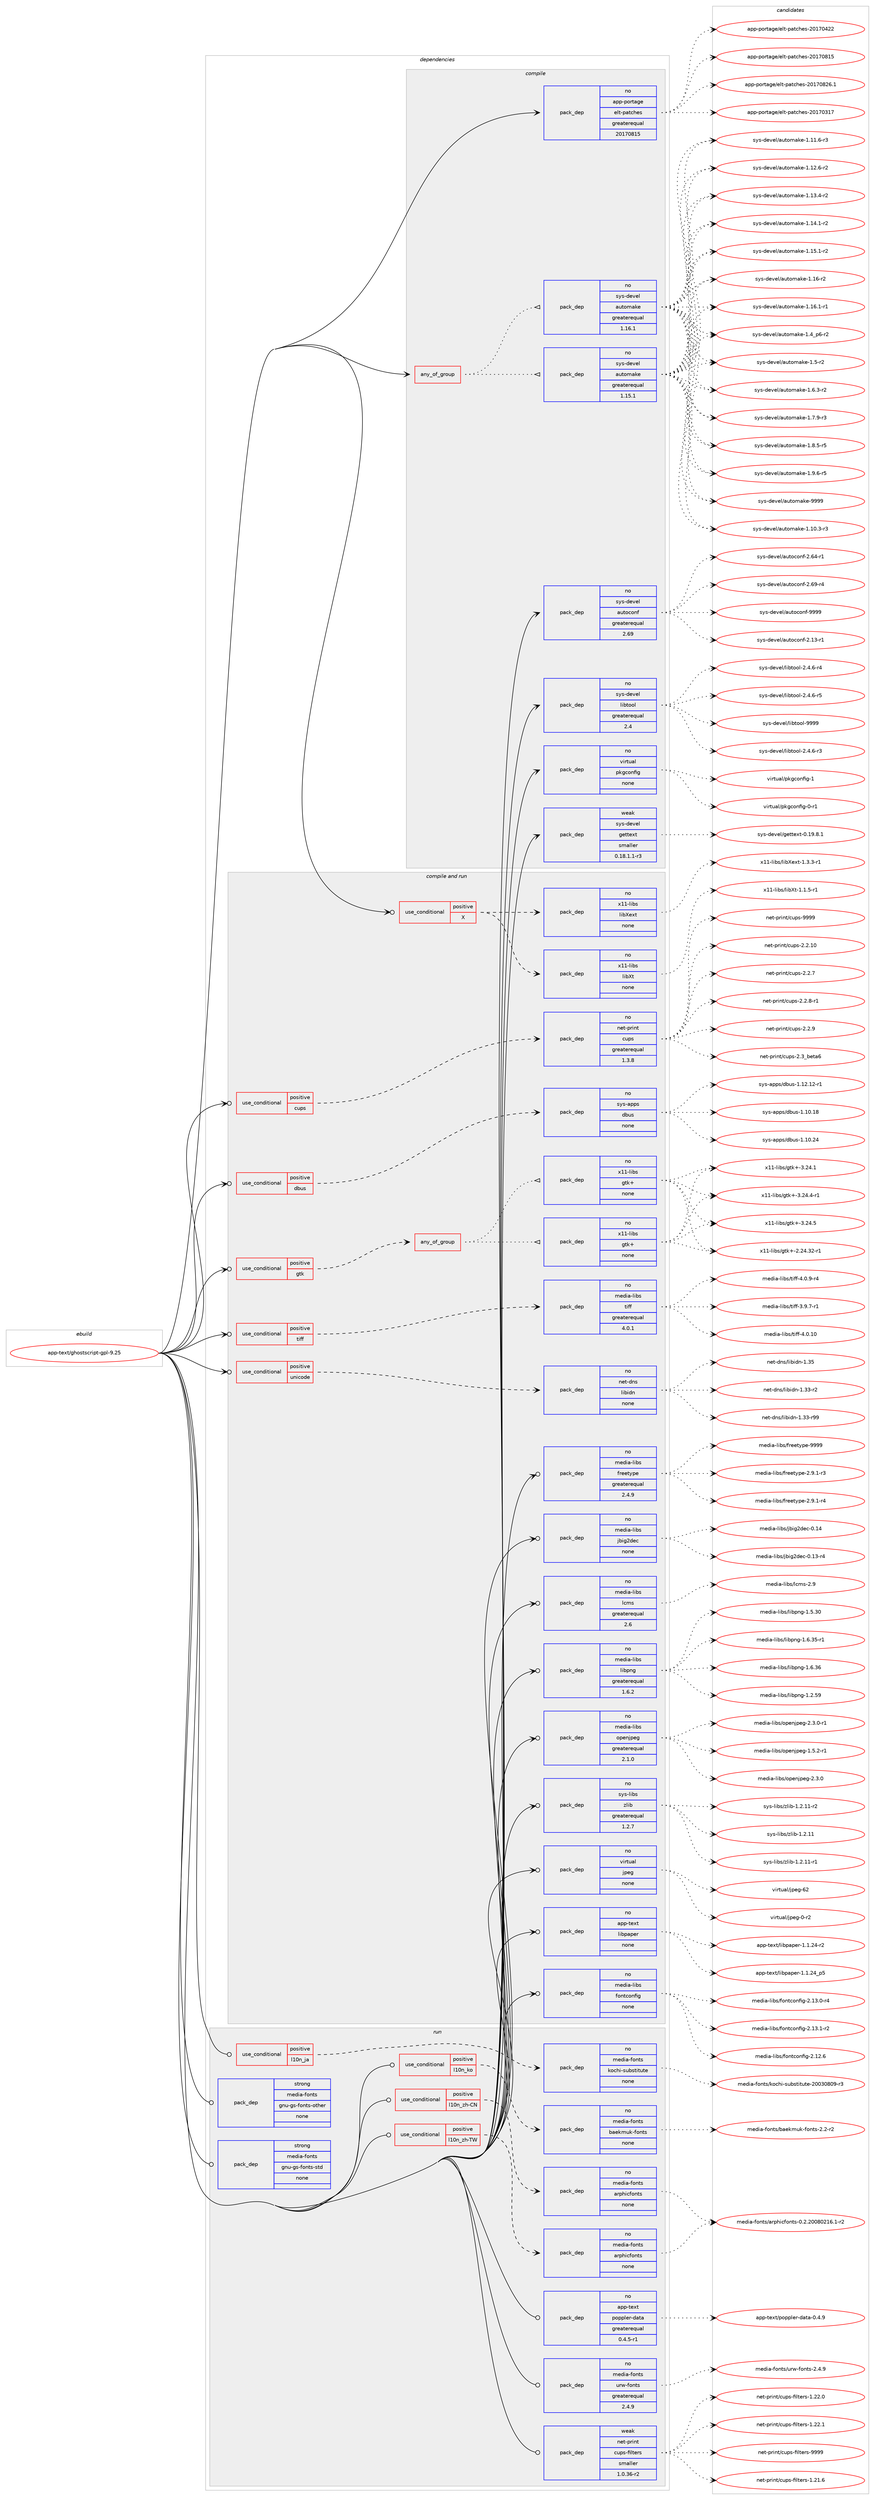 digraph prolog {

# *************
# Graph options
# *************

newrank=true;
concentrate=true;
compound=true;
graph [rankdir=LR,fontname=Helvetica,fontsize=10,ranksep=1.5];#, ranksep=2.5, nodesep=0.2];
edge  [arrowhead=vee];
node  [fontname=Helvetica,fontsize=10];

# **********
# The ebuild
# **********

subgraph cluster_leftcol {
color=gray;
rank=same;
label=<<i>ebuild</i>>;
id [label="app-text/ghostscript-gpl-9.25", color=red, width=4, href="../app-text/ghostscript-gpl-9.25.svg"];
}

# ****************
# The dependencies
# ****************

subgraph cluster_midcol {
color=gray;
label=<<i>dependencies</i>>;
subgraph cluster_compile {
fillcolor="#eeeeee";
style=filled;
label=<<i>compile</i>>;
subgraph any19928 {
dependency1309066 [label=<<TABLE BORDER="0" CELLBORDER="1" CELLSPACING="0" CELLPADDING="4"><TR><TD CELLPADDING="10">any_of_group</TD></TR></TABLE>>, shape=none, color=red];subgraph pack933080 {
dependency1309067 [label=<<TABLE BORDER="0" CELLBORDER="1" CELLSPACING="0" CELLPADDING="4" WIDTH="220"><TR><TD ROWSPAN="6" CELLPADDING="30">pack_dep</TD></TR><TR><TD WIDTH="110">no</TD></TR><TR><TD>sys-devel</TD></TR><TR><TD>automake</TD></TR><TR><TD>greaterequal</TD></TR><TR><TD>1.16.1</TD></TR></TABLE>>, shape=none, color=blue];
}
dependency1309066:e -> dependency1309067:w [weight=20,style="dotted",arrowhead="oinv"];
subgraph pack933081 {
dependency1309068 [label=<<TABLE BORDER="0" CELLBORDER="1" CELLSPACING="0" CELLPADDING="4" WIDTH="220"><TR><TD ROWSPAN="6" CELLPADDING="30">pack_dep</TD></TR><TR><TD WIDTH="110">no</TD></TR><TR><TD>sys-devel</TD></TR><TR><TD>automake</TD></TR><TR><TD>greaterequal</TD></TR><TR><TD>1.15.1</TD></TR></TABLE>>, shape=none, color=blue];
}
dependency1309066:e -> dependency1309068:w [weight=20,style="dotted",arrowhead="oinv"];
}
id:e -> dependency1309066:w [weight=20,style="solid",arrowhead="vee"];
subgraph pack933082 {
dependency1309069 [label=<<TABLE BORDER="0" CELLBORDER="1" CELLSPACING="0" CELLPADDING="4" WIDTH="220"><TR><TD ROWSPAN="6" CELLPADDING="30">pack_dep</TD></TR><TR><TD WIDTH="110">no</TD></TR><TR><TD>app-portage</TD></TR><TR><TD>elt-patches</TD></TR><TR><TD>greaterequal</TD></TR><TR><TD>20170815</TD></TR></TABLE>>, shape=none, color=blue];
}
id:e -> dependency1309069:w [weight=20,style="solid",arrowhead="vee"];
subgraph pack933083 {
dependency1309070 [label=<<TABLE BORDER="0" CELLBORDER="1" CELLSPACING="0" CELLPADDING="4" WIDTH="220"><TR><TD ROWSPAN="6" CELLPADDING="30">pack_dep</TD></TR><TR><TD WIDTH="110">no</TD></TR><TR><TD>sys-devel</TD></TR><TR><TD>autoconf</TD></TR><TR><TD>greaterequal</TD></TR><TR><TD>2.69</TD></TR></TABLE>>, shape=none, color=blue];
}
id:e -> dependency1309070:w [weight=20,style="solid",arrowhead="vee"];
subgraph pack933084 {
dependency1309071 [label=<<TABLE BORDER="0" CELLBORDER="1" CELLSPACING="0" CELLPADDING="4" WIDTH="220"><TR><TD ROWSPAN="6" CELLPADDING="30">pack_dep</TD></TR><TR><TD WIDTH="110">no</TD></TR><TR><TD>sys-devel</TD></TR><TR><TD>libtool</TD></TR><TR><TD>greaterequal</TD></TR><TR><TD>2.4</TD></TR></TABLE>>, shape=none, color=blue];
}
id:e -> dependency1309071:w [weight=20,style="solid",arrowhead="vee"];
subgraph pack933085 {
dependency1309072 [label=<<TABLE BORDER="0" CELLBORDER="1" CELLSPACING="0" CELLPADDING="4" WIDTH="220"><TR><TD ROWSPAN="6" CELLPADDING="30">pack_dep</TD></TR><TR><TD WIDTH="110">no</TD></TR><TR><TD>virtual</TD></TR><TR><TD>pkgconfig</TD></TR><TR><TD>none</TD></TR><TR><TD></TD></TR></TABLE>>, shape=none, color=blue];
}
id:e -> dependency1309072:w [weight=20,style="solid",arrowhead="vee"];
subgraph pack933086 {
dependency1309073 [label=<<TABLE BORDER="0" CELLBORDER="1" CELLSPACING="0" CELLPADDING="4" WIDTH="220"><TR><TD ROWSPAN="6" CELLPADDING="30">pack_dep</TD></TR><TR><TD WIDTH="110">weak</TD></TR><TR><TD>sys-devel</TD></TR><TR><TD>gettext</TD></TR><TR><TD>smaller</TD></TR><TR><TD>0.18.1.1-r3</TD></TR></TABLE>>, shape=none, color=blue];
}
id:e -> dependency1309073:w [weight=20,style="solid",arrowhead="vee"];
}
subgraph cluster_compileandrun {
fillcolor="#eeeeee";
style=filled;
label=<<i>compile and run</i>>;
subgraph cond355512 {
dependency1309074 [label=<<TABLE BORDER="0" CELLBORDER="1" CELLSPACING="0" CELLPADDING="4"><TR><TD ROWSPAN="3" CELLPADDING="10">use_conditional</TD></TR><TR><TD>positive</TD></TR><TR><TD>X</TD></TR></TABLE>>, shape=none, color=red];
subgraph pack933087 {
dependency1309075 [label=<<TABLE BORDER="0" CELLBORDER="1" CELLSPACING="0" CELLPADDING="4" WIDTH="220"><TR><TD ROWSPAN="6" CELLPADDING="30">pack_dep</TD></TR><TR><TD WIDTH="110">no</TD></TR><TR><TD>x11-libs</TD></TR><TR><TD>libXt</TD></TR><TR><TD>none</TD></TR><TR><TD></TD></TR></TABLE>>, shape=none, color=blue];
}
dependency1309074:e -> dependency1309075:w [weight=20,style="dashed",arrowhead="vee"];
subgraph pack933088 {
dependency1309076 [label=<<TABLE BORDER="0" CELLBORDER="1" CELLSPACING="0" CELLPADDING="4" WIDTH="220"><TR><TD ROWSPAN="6" CELLPADDING="30">pack_dep</TD></TR><TR><TD WIDTH="110">no</TD></TR><TR><TD>x11-libs</TD></TR><TR><TD>libXext</TD></TR><TR><TD>none</TD></TR><TR><TD></TD></TR></TABLE>>, shape=none, color=blue];
}
dependency1309074:e -> dependency1309076:w [weight=20,style="dashed",arrowhead="vee"];
}
id:e -> dependency1309074:w [weight=20,style="solid",arrowhead="odotvee"];
subgraph cond355513 {
dependency1309077 [label=<<TABLE BORDER="0" CELLBORDER="1" CELLSPACING="0" CELLPADDING="4"><TR><TD ROWSPAN="3" CELLPADDING="10">use_conditional</TD></TR><TR><TD>positive</TD></TR><TR><TD>cups</TD></TR></TABLE>>, shape=none, color=red];
subgraph pack933089 {
dependency1309078 [label=<<TABLE BORDER="0" CELLBORDER="1" CELLSPACING="0" CELLPADDING="4" WIDTH="220"><TR><TD ROWSPAN="6" CELLPADDING="30">pack_dep</TD></TR><TR><TD WIDTH="110">no</TD></TR><TR><TD>net-print</TD></TR><TR><TD>cups</TD></TR><TR><TD>greaterequal</TD></TR><TR><TD>1.3.8</TD></TR></TABLE>>, shape=none, color=blue];
}
dependency1309077:e -> dependency1309078:w [weight=20,style="dashed",arrowhead="vee"];
}
id:e -> dependency1309077:w [weight=20,style="solid",arrowhead="odotvee"];
subgraph cond355514 {
dependency1309079 [label=<<TABLE BORDER="0" CELLBORDER="1" CELLSPACING="0" CELLPADDING="4"><TR><TD ROWSPAN="3" CELLPADDING="10">use_conditional</TD></TR><TR><TD>positive</TD></TR><TR><TD>dbus</TD></TR></TABLE>>, shape=none, color=red];
subgraph pack933090 {
dependency1309080 [label=<<TABLE BORDER="0" CELLBORDER="1" CELLSPACING="0" CELLPADDING="4" WIDTH="220"><TR><TD ROWSPAN="6" CELLPADDING="30">pack_dep</TD></TR><TR><TD WIDTH="110">no</TD></TR><TR><TD>sys-apps</TD></TR><TR><TD>dbus</TD></TR><TR><TD>none</TD></TR><TR><TD></TD></TR></TABLE>>, shape=none, color=blue];
}
dependency1309079:e -> dependency1309080:w [weight=20,style="dashed",arrowhead="vee"];
}
id:e -> dependency1309079:w [weight=20,style="solid",arrowhead="odotvee"];
subgraph cond355515 {
dependency1309081 [label=<<TABLE BORDER="0" CELLBORDER="1" CELLSPACING="0" CELLPADDING="4"><TR><TD ROWSPAN="3" CELLPADDING="10">use_conditional</TD></TR><TR><TD>positive</TD></TR><TR><TD>gtk</TD></TR></TABLE>>, shape=none, color=red];
subgraph any19929 {
dependency1309082 [label=<<TABLE BORDER="0" CELLBORDER="1" CELLSPACING="0" CELLPADDING="4"><TR><TD CELLPADDING="10">any_of_group</TD></TR></TABLE>>, shape=none, color=red];subgraph pack933091 {
dependency1309083 [label=<<TABLE BORDER="0" CELLBORDER="1" CELLSPACING="0" CELLPADDING="4" WIDTH="220"><TR><TD ROWSPAN="6" CELLPADDING="30">pack_dep</TD></TR><TR><TD WIDTH="110">no</TD></TR><TR><TD>x11-libs</TD></TR><TR><TD>gtk+</TD></TR><TR><TD>none</TD></TR><TR><TD></TD></TR></TABLE>>, shape=none, color=blue];
}
dependency1309082:e -> dependency1309083:w [weight=20,style="dotted",arrowhead="oinv"];
subgraph pack933092 {
dependency1309084 [label=<<TABLE BORDER="0" CELLBORDER="1" CELLSPACING="0" CELLPADDING="4" WIDTH="220"><TR><TD ROWSPAN="6" CELLPADDING="30">pack_dep</TD></TR><TR><TD WIDTH="110">no</TD></TR><TR><TD>x11-libs</TD></TR><TR><TD>gtk+</TD></TR><TR><TD>none</TD></TR><TR><TD></TD></TR></TABLE>>, shape=none, color=blue];
}
dependency1309082:e -> dependency1309084:w [weight=20,style="dotted",arrowhead="oinv"];
}
dependency1309081:e -> dependency1309082:w [weight=20,style="dashed",arrowhead="vee"];
}
id:e -> dependency1309081:w [weight=20,style="solid",arrowhead="odotvee"];
subgraph cond355516 {
dependency1309085 [label=<<TABLE BORDER="0" CELLBORDER="1" CELLSPACING="0" CELLPADDING="4"><TR><TD ROWSPAN="3" CELLPADDING="10">use_conditional</TD></TR><TR><TD>positive</TD></TR><TR><TD>tiff</TD></TR></TABLE>>, shape=none, color=red];
subgraph pack933093 {
dependency1309086 [label=<<TABLE BORDER="0" CELLBORDER="1" CELLSPACING="0" CELLPADDING="4" WIDTH="220"><TR><TD ROWSPAN="6" CELLPADDING="30">pack_dep</TD></TR><TR><TD WIDTH="110">no</TD></TR><TR><TD>media-libs</TD></TR><TR><TD>tiff</TD></TR><TR><TD>greaterequal</TD></TR><TR><TD>4.0.1</TD></TR></TABLE>>, shape=none, color=blue];
}
dependency1309085:e -> dependency1309086:w [weight=20,style="dashed",arrowhead="vee"];
}
id:e -> dependency1309085:w [weight=20,style="solid",arrowhead="odotvee"];
subgraph cond355517 {
dependency1309087 [label=<<TABLE BORDER="0" CELLBORDER="1" CELLSPACING="0" CELLPADDING="4"><TR><TD ROWSPAN="3" CELLPADDING="10">use_conditional</TD></TR><TR><TD>positive</TD></TR><TR><TD>unicode</TD></TR></TABLE>>, shape=none, color=red];
subgraph pack933094 {
dependency1309088 [label=<<TABLE BORDER="0" CELLBORDER="1" CELLSPACING="0" CELLPADDING="4" WIDTH="220"><TR><TD ROWSPAN="6" CELLPADDING="30">pack_dep</TD></TR><TR><TD WIDTH="110">no</TD></TR><TR><TD>net-dns</TD></TR><TR><TD>libidn</TD></TR><TR><TD>none</TD></TR><TR><TD></TD></TR></TABLE>>, shape=none, color=blue];
}
dependency1309087:e -> dependency1309088:w [weight=20,style="dashed",arrowhead="vee"];
}
id:e -> dependency1309087:w [weight=20,style="solid",arrowhead="odotvee"];
subgraph pack933095 {
dependency1309089 [label=<<TABLE BORDER="0" CELLBORDER="1" CELLSPACING="0" CELLPADDING="4" WIDTH="220"><TR><TD ROWSPAN="6" CELLPADDING="30">pack_dep</TD></TR><TR><TD WIDTH="110">no</TD></TR><TR><TD>app-text</TD></TR><TR><TD>libpaper</TD></TR><TR><TD>none</TD></TR><TR><TD></TD></TR></TABLE>>, shape=none, color=blue];
}
id:e -> dependency1309089:w [weight=20,style="solid",arrowhead="odotvee"];
subgraph pack933096 {
dependency1309090 [label=<<TABLE BORDER="0" CELLBORDER="1" CELLSPACING="0" CELLPADDING="4" WIDTH="220"><TR><TD ROWSPAN="6" CELLPADDING="30">pack_dep</TD></TR><TR><TD WIDTH="110">no</TD></TR><TR><TD>media-libs</TD></TR><TR><TD>fontconfig</TD></TR><TR><TD>none</TD></TR><TR><TD></TD></TR></TABLE>>, shape=none, color=blue];
}
id:e -> dependency1309090:w [weight=20,style="solid",arrowhead="odotvee"];
subgraph pack933097 {
dependency1309091 [label=<<TABLE BORDER="0" CELLBORDER="1" CELLSPACING="0" CELLPADDING="4" WIDTH="220"><TR><TD ROWSPAN="6" CELLPADDING="30">pack_dep</TD></TR><TR><TD WIDTH="110">no</TD></TR><TR><TD>media-libs</TD></TR><TR><TD>freetype</TD></TR><TR><TD>greaterequal</TD></TR><TR><TD>2.4.9</TD></TR></TABLE>>, shape=none, color=blue];
}
id:e -> dependency1309091:w [weight=20,style="solid",arrowhead="odotvee"];
subgraph pack933098 {
dependency1309092 [label=<<TABLE BORDER="0" CELLBORDER="1" CELLSPACING="0" CELLPADDING="4" WIDTH="220"><TR><TD ROWSPAN="6" CELLPADDING="30">pack_dep</TD></TR><TR><TD WIDTH="110">no</TD></TR><TR><TD>media-libs</TD></TR><TR><TD>jbig2dec</TD></TR><TR><TD>none</TD></TR><TR><TD></TD></TR></TABLE>>, shape=none, color=blue];
}
id:e -> dependency1309092:w [weight=20,style="solid",arrowhead="odotvee"];
subgraph pack933099 {
dependency1309093 [label=<<TABLE BORDER="0" CELLBORDER="1" CELLSPACING="0" CELLPADDING="4" WIDTH="220"><TR><TD ROWSPAN="6" CELLPADDING="30">pack_dep</TD></TR><TR><TD WIDTH="110">no</TD></TR><TR><TD>media-libs</TD></TR><TR><TD>lcms</TD></TR><TR><TD>greaterequal</TD></TR><TR><TD>2.6</TD></TR></TABLE>>, shape=none, color=blue];
}
id:e -> dependency1309093:w [weight=20,style="solid",arrowhead="odotvee"];
subgraph pack933100 {
dependency1309094 [label=<<TABLE BORDER="0" CELLBORDER="1" CELLSPACING="0" CELLPADDING="4" WIDTH="220"><TR><TD ROWSPAN="6" CELLPADDING="30">pack_dep</TD></TR><TR><TD WIDTH="110">no</TD></TR><TR><TD>media-libs</TD></TR><TR><TD>libpng</TD></TR><TR><TD>greaterequal</TD></TR><TR><TD>1.6.2</TD></TR></TABLE>>, shape=none, color=blue];
}
id:e -> dependency1309094:w [weight=20,style="solid",arrowhead="odotvee"];
subgraph pack933101 {
dependency1309095 [label=<<TABLE BORDER="0" CELLBORDER="1" CELLSPACING="0" CELLPADDING="4" WIDTH="220"><TR><TD ROWSPAN="6" CELLPADDING="30">pack_dep</TD></TR><TR><TD WIDTH="110">no</TD></TR><TR><TD>media-libs</TD></TR><TR><TD>openjpeg</TD></TR><TR><TD>greaterequal</TD></TR><TR><TD>2.1.0</TD></TR></TABLE>>, shape=none, color=blue];
}
id:e -> dependency1309095:w [weight=20,style="solid",arrowhead="odotvee"];
subgraph pack933102 {
dependency1309096 [label=<<TABLE BORDER="0" CELLBORDER="1" CELLSPACING="0" CELLPADDING="4" WIDTH="220"><TR><TD ROWSPAN="6" CELLPADDING="30">pack_dep</TD></TR><TR><TD WIDTH="110">no</TD></TR><TR><TD>sys-libs</TD></TR><TR><TD>zlib</TD></TR><TR><TD>greaterequal</TD></TR><TR><TD>1.2.7</TD></TR></TABLE>>, shape=none, color=blue];
}
id:e -> dependency1309096:w [weight=20,style="solid",arrowhead="odotvee"];
subgraph pack933103 {
dependency1309097 [label=<<TABLE BORDER="0" CELLBORDER="1" CELLSPACING="0" CELLPADDING="4" WIDTH="220"><TR><TD ROWSPAN="6" CELLPADDING="30">pack_dep</TD></TR><TR><TD WIDTH="110">no</TD></TR><TR><TD>virtual</TD></TR><TR><TD>jpeg</TD></TR><TR><TD>none</TD></TR><TR><TD></TD></TR></TABLE>>, shape=none, color=blue];
}
id:e -> dependency1309097:w [weight=20,style="solid",arrowhead="odotvee"];
}
subgraph cluster_run {
fillcolor="#eeeeee";
style=filled;
label=<<i>run</i>>;
subgraph cond355518 {
dependency1309098 [label=<<TABLE BORDER="0" CELLBORDER="1" CELLSPACING="0" CELLPADDING="4"><TR><TD ROWSPAN="3" CELLPADDING="10">use_conditional</TD></TR><TR><TD>positive</TD></TR><TR><TD>l10n_ja</TD></TR></TABLE>>, shape=none, color=red];
subgraph pack933104 {
dependency1309099 [label=<<TABLE BORDER="0" CELLBORDER="1" CELLSPACING="0" CELLPADDING="4" WIDTH="220"><TR><TD ROWSPAN="6" CELLPADDING="30">pack_dep</TD></TR><TR><TD WIDTH="110">no</TD></TR><TR><TD>media-fonts</TD></TR><TR><TD>kochi-substitute</TD></TR><TR><TD>none</TD></TR><TR><TD></TD></TR></TABLE>>, shape=none, color=blue];
}
dependency1309098:e -> dependency1309099:w [weight=20,style="dashed",arrowhead="vee"];
}
id:e -> dependency1309098:w [weight=20,style="solid",arrowhead="odot"];
subgraph cond355519 {
dependency1309100 [label=<<TABLE BORDER="0" CELLBORDER="1" CELLSPACING="0" CELLPADDING="4"><TR><TD ROWSPAN="3" CELLPADDING="10">use_conditional</TD></TR><TR><TD>positive</TD></TR><TR><TD>l10n_ko</TD></TR></TABLE>>, shape=none, color=red];
subgraph pack933105 {
dependency1309101 [label=<<TABLE BORDER="0" CELLBORDER="1" CELLSPACING="0" CELLPADDING="4" WIDTH="220"><TR><TD ROWSPAN="6" CELLPADDING="30">pack_dep</TD></TR><TR><TD WIDTH="110">no</TD></TR><TR><TD>media-fonts</TD></TR><TR><TD>baekmuk-fonts</TD></TR><TR><TD>none</TD></TR><TR><TD></TD></TR></TABLE>>, shape=none, color=blue];
}
dependency1309100:e -> dependency1309101:w [weight=20,style="dashed",arrowhead="vee"];
}
id:e -> dependency1309100:w [weight=20,style="solid",arrowhead="odot"];
subgraph cond355520 {
dependency1309102 [label=<<TABLE BORDER="0" CELLBORDER="1" CELLSPACING="0" CELLPADDING="4"><TR><TD ROWSPAN="3" CELLPADDING="10">use_conditional</TD></TR><TR><TD>positive</TD></TR><TR><TD>l10n_zh-CN</TD></TR></TABLE>>, shape=none, color=red];
subgraph pack933106 {
dependency1309103 [label=<<TABLE BORDER="0" CELLBORDER="1" CELLSPACING="0" CELLPADDING="4" WIDTH="220"><TR><TD ROWSPAN="6" CELLPADDING="30">pack_dep</TD></TR><TR><TD WIDTH="110">no</TD></TR><TR><TD>media-fonts</TD></TR><TR><TD>arphicfonts</TD></TR><TR><TD>none</TD></TR><TR><TD></TD></TR></TABLE>>, shape=none, color=blue];
}
dependency1309102:e -> dependency1309103:w [weight=20,style="dashed",arrowhead="vee"];
}
id:e -> dependency1309102:w [weight=20,style="solid",arrowhead="odot"];
subgraph cond355521 {
dependency1309104 [label=<<TABLE BORDER="0" CELLBORDER="1" CELLSPACING="0" CELLPADDING="4"><TR><TD ROWSPAN="3" CELLPADDING="10">use_conditional</TD></TR><TR><TD>positive</TD></TR><TR><TD>l10n_zh-TW</TD></TR></TABLE>>, shape=none, color=red];
subgraph pack933107 {
dependency1309105 [label=<<TABLE BORDER="0" CELLBORDER="1" CELLSPACING="0" CELLPADDING="4" WIDTH="220"><TR><TD ROWSPAN="6" CELLPADDING="30">pack_dep</TD></TR><TR><TD WIDTH="110">no</TD></TR><TR><TD>media-fonts</TD></TR><TR><TD>arphicfonts</TD></TR><TR><TD>none</TD></TR><TR><TD></TD></TR></TABLE>>, shape=none, color=blue];
}
dependency1309104:e -> dependency1309105:w [weight=20,style="dashed",arrowhead="vee"];
}
id:e -> dependency1309104:w [weight=20,style="solid",arrowhead="odot"];
subgraph pack933108 {
dependency1309106 [label=<<TABLE BORDER="0" CELLBORDER="1" CELLSPACING="0" CELLPADDING="4" WIDTH="220"><TR><TD ROWSPAN="6" CELLPADDING="30">pack_dep</TD></TR><TR><TD WIDTH="110">no</TD></TR><TR><TD>app-text</TD></TR><TR><TD>poppler-data</TD></TR><TR><TD>greaterequal</TD></TR><TR><TD>0.4.5-r1</TD></TR></TABLE>>, shape=none, color=blue];
}
id:e -> dependency1309106:w [weight=20,style="solid",arrowhead="odot"];
subgraph pack933109 {
dependency1309107 [label=<<TABLE BORDER="0" CELLBORDER="1" CELLSPACING="0" CELLPADDING="4" WIDTH="220"><TR><TD ROWSPAN="6" CELLPADDING="30">pack_dep</TD></TR><TR><TD WIDTH="110">no</TD></TR><TR><TD>media-fonts</TD></TR><TR><TD>urw-fonts</TD></TR><TR><TD>greaterequal</TD></TR><TR><TD>2.4.9</TD></TR></TABLE>>, shape=none, color=blue];
}
id:e -> dependency1309107:w [weight=20,style="solid",arrowhead="odot"];
subgraph pack933110 {
dependency1309108 [label=<<TABLE BORDER="0" CELLBORDER="1" CELLSPACING="0" CELLPADDING="4" WIDTH="220"><TR><TD ROWSPAN="6" CELLPADDING="30">pack_dep</TD></TR><TR><TD WIDTH="110">strong</TD></TR><TR><TD>media-fonts</TD></TR><TR><TD>gnu-gs-fonts-other</TD></TR><TR><TD>none</TD></TR><TR><TD></TD></TR></TABLE>>, shape=none, color=blue];
}
id:e -> dependency1309108:w [weight=20,style="solid",arrowhead="odot"];
subgraph pack933111 {
dependency1309109 [label=<<TABLE BORDER="0" CELLBORDER="1" CELLSPACING="0" CELLPADDING="4" WIDTH="220"><TR><TD ROWSPAN="6" CELLPADDING="30">pack_dep</TD></TR><TR><TD WIDTH="110">strong</TD></TR><TR><TD>media-fonts</TD></TR><TR><TD>gnu-gs-fonts-std</TD></TR><TR><TD>none</TD></TR><TR><TD></TD></TR></TABLE>>, shape=none, color=blue];
}
id:e -> dependency1309109:w [weight=20,style="solid",arrowhead="odot"];
subgraph pack933112 {
dependency1309110 [label=<<TABLE BORDER="0" CELLBORDER="1" CELLSPACING="0" CELLPADDING="4" WIDTH="220"><TR><TD ROWSPAN="6" CELLPADDING="30">pack_dep</TD></TR><TR><TD WIDTH="110">weak</TD></TR><TR><TD>net-print</TD></TR><TR><TD>cups-filters</TD></TR><TR><TD>smaller</TD></TR><TR><TD>1.0.36-r2</TD></TR></TABLE>>, shape=none, color=blue];
}
id:e -> dependency1309110:w [weight=20,style="solid",arrowhead="odot"];
}
}

# **************
# The candidates
# **************

subgraph cluster_choices {
rank=same;
color=gray;
label=<<i>candidates</i>>;

subgraph choice933080 {
color=black;
nodesep=1;
choice11512111545100101118101108479711711611110997107101454946494846514511451 [label="sys-devel/automake-1.10.3-r3", color=red, width=4,href="../sys-devel/automake-1.10.3-r3.svg"];
choice11512111545100101118101108479711711611110997107101454946494946544511451 [label="sys-devel/automake-1.11.6-r3", color=red, width=4,href="../sys-devel/automake-1.11.6-r3.svg"];
choice11512111545100101118101108479711711611110997107101454946495046544511450 [label="sys-devel/automake-1.12.6-r2", color=red, width=4,href="../sys-devel/automake-1.12.6-r2.svg"];
choice11512111545100101118101108479711711611110997107101454946495146524511450 [label="sys-devel/automake-1.13.4-r2", color=red, width=4,href="../sys-devel/automake-1.13.4-r2.svg"];
choice11512111545100101118101108479711711611110997107101454946495246494511450 [label="sys-devel/automake-1.14.1-r2", color=red, width=4,href="../sys-devel/automake-1.14.1-r2.svg"];
choice11512111545100101118101108479711711611110997107101454946495346494511450 [label="sys-devel/automake-1.15.1-r2", color=red, width=4,href="../sys-devel/automake-1.15.1-r2.svg"];
choice1151211154510010111810110847971171161111099710710145494649544511450 [label="sys-devel/automake-1.16-r2", color=red, width=4,href="../sys-devel/automake-1.16-r2.svg"];
choice11512111545100101118101108479711711611110997107101454946495446494511449 [label="sys-devel/automake-1.16.1-r1", color=red, width=4,href="../sys-devel/automake-1.16.1-r1.svg"];
choice115121115451001011181011084797117116111109971071014549465295112544511450 [label="sys-devel/automake-1.4_p6-r2", color=red, width=4,href="../sys-devel/automake-1.4_p6-r2.svg"];
choice11512111545100101118101108479711711611110997107101454946534511450 [label="sys-devel/automake-1.5-r2", color=red, width=4,href="../sys-devel/automake-1.5-r2.svg"];
choice115121115451001011181011084797117116111109971071014549465446514511450 [label="sys-devel/automake-1.6.3-r2", color=red, width=4,href="../sys-devel/automake-1.6.3-r2.svg"];
choice115121115451001011181011084797117116111109971071014549465546574511451 [label="sys-devel/automake-1.7.9-r3", color=red, width=4,href="../sys-devel/automake-1.7.9-r3.svg"];
choice115121115451001011181011084797117116111109971071014549465646534511453 [label="sys-devel/automake-1.8.5-r5", color=red, width=4,href="../sys-devel/automake-1.8.5-r5.svg"];
choice115121115451001011181011084797117116111109971071014549465746544511453 [label="sys-devel/automake-1.9.6-r5", color=red, width=4,href="../sys-devel/automake-1.9.6-r5.svg"];
choice115121115451001011181011084797117116111109971071014557575757 [label="sys-devel/automake-9999", color=red, width=4,href="../sys-devel/automake-9999.svg"];
dependency1309067:e -> choice11512111545100101118101108479711711611110997107101454946494846514511451:w [style=dotted,weight="100"];
dependency1309067:e -> choice11512111545100101118101108479711711611110997107101454946494946544511451:w [style=dotted,weight="100"];
dependency1309067:e -> choice11512111545100101118101108479711711611110997107101454946495046544511450:w [style=dotted,weight="100"];
dependency1309067:e -> choice11512111545100101118101108479711711611110997107101454946495146524511450:w [style=dotted,weight="100"];
dependency1309067:e -> choice11512111545100101118101108479711711611110997107101454946495246494511450:w [style=dotted,weight="100"];
dependency1309067:e -> choice11512111545100101118101108479711711611110997107101454946495346494511450:w [style=dotted,weight="100"];
dependency1309067:e -> choice1151211154510010111810110847971171161111099710710145494649544511450:w [style=dotted,weight="100"];
dependency1309067:e -> choice11512111545100101118101108479711711611110997107101454946495446494511449:w [style=dotted,weight="100"];
dependency1309067:e -> choice115121115451001011181011084797117116111109971071014549465295112544511450:w [style=dotted,weight="100"];
dependency1309067:e -> choice11512111545100101118101108479711711611110997107101454946534511450:w [style=dotted,weight="100"];
dependency1309067:e -> choice115121115451001011181011084797117116111109971071014549465446514511450:w [style=dotted,weight="100"];
dependency1309067:e -> choice115121115451001011181011084797117116111109971071014549465546574511451:w [style=dotted,weight="100"];
dependency1309067:e -> choice115121115451001011181011084797117116111109971071014549465646534511453:w [style=dotted,weight="100"];
dependency1309067:e -> choice115121115451001011181011084797117116111109971071014549465746544511453:w [style=dotted,weight="100"];
dependency1309067:e -> choice115121115451001011181011084797117116111109971071014557575757:w [style=dotted,weight="100"];
}
subgraph choice933081 {
color=black;
nodesep=1;
choice11512111545100101118101108479711711611110997107101454946494846514511451 [label="sys-devel/automake-1.10.3-r3", color=red, width=4,href="../sys-devel/automake-1.10.3-r3.svg"];
choice11512111545100101118101108479711711611110997107101454946494946544511451 [label="sys-devel/automake-1.11.6-r3", color=red, width=4,href="../sys-devel/automake-1.11.6-r3.svg"];
choice11512111545100101118101108479711711611110997107101454946495046544511450 [label="sys-devel/automake-1.12.6-r2", color=red, width=4,href="../sys-devel/automake-1.12.6-r2.svg"];
choice11512111545100101118101108479711711611110997107101454946495146524511450 [label="sys-devel/automake-1.13.4-r2", color=red, width=4,href="../sys-devel/automake-1.13.4-r2.svg"];
choice11512111545100101118101108479711711611110997107101454946495246494511450 [label="sys-devel/automake-1.14.1-r2", color=red, width=4,href="../sys-devel/automake-1.14.1-r2.svg"];
choice11512111545100101118101108479711711611110997107101454946495346494511450 [label="sys-devel/automake-1.15.1-r2", color=red, width=4,href="../sys-devel/automake-1.15.1-r2.svg"];
choice1151211154510010111810110847971171161111099710710145494649544511450 [label="sys-devel/automake-1.16-r2", color=red, width=4,href="../sys-devel/automake-1.16-r2.svg"];
choice11512111545100101118101108479711711611110997107101454946495446494511449 [label="sys-devel/automake-1.16.1-r1", color=red, width=4,href="../sys-devel/automake-1.16.1-r1.svg"];
choice115121115451001011181011084797117116111109971071014549465295112544511450 [label="sys-devel/automake-1.4_p6-r2", color=red, width=4,href="../sys-devel/automake-1.4_p6-r2.svg"];
choice11512111545100101118101108479711711611110997107101454946534511450 [label="sys-devel/automake-1.5-r2", color=red, width=4,href="../sys-devel/automake-1.5-r2.svg"];
choice115121115451001011181011084797117116111109971071014549465446514511450 [label="sys-devel/automake-1.6.3-r2", color=red, width=4,href="../sys-devel/automake-1.6.3-r2.svg"];
choice115121115451001011181011084797117116111109971071014549465546574511451 [label="sys-devel/automake-1.7.9-r3", color=red, width=4,href="../sys-devel/automake-1.7.9-r3.svg"];
choice115121115451001011181011084797117116111109971071014549465646534511453 [label="sys-devel/automake-1.8.5-r5", color=red, width=4,href="../sys-devel/automake-1.8.5-r5.svg"];
choice115121115451001011181011084797117116111109971071014549465746544511453 [label="sys-devel/automake-1.9.6-r5", color=red, width=4,href="../sys-devel/automake-1.9.6-r5.svg"];
choice115121115451001011181011084797117116111109971071014557575757 [label="sys-devel/automake-9999", color=red, width=4,href="../sys-devel/automake-9999.svg"];
dependency1309068:e -> choice11512111545100101118101108479711711611110997107101454946494846514511451:w [style=dotted,weight="100"];
dependency1309068:e -> choice11512111545100101118101108479711711611110997107101454946494946544511451:w [style=dotted,weight="100"];
dependency1309068:e -> choice11512111545100101118101108479711711611110997107101454946495046544511450:w [style=dotted,weight="100"];
dependency1309068:e -> choice11512111545100101118101108479711711611110997107101454946495146524511450:w [style=dotted,weight="100"];
dependency1309068:e -> choice11512111545100101118101108479711711611110997107101454946495246494511450:w [style=dotted,weight="100"];
dependency1309068:e -> choice11512111545100101118101108479711711611110997107101454946495346494511450:w [style=dotted,weight="100"];
dependency1309068:e -> choice1151211154510010111810110847971171161111099710710145494649544511450:w [style=dotted,weight="100"];
dependency1309068:e -> choice11512111545100101118101108479711711611110997107101454946495446494511449:w [style=dotted,weight="100"];
dependency1309068:e -> choice115121115451001011181011084797117116111109971071014549465295112544511450:w [style=dotted,weight="100"];
dependency1309068:e -> choice11512111545100101118101108479711711611110997107101454946534511450:w [style=dotted,weight="100"];
dependency1309068:e -> choice115121115451001011181011084797117116111109971071014549465446514511450:w [style=dotted,weight="100"];
dependency1309068:e -> choice115121115451001011181011084797117116111109971071014549465546574511451:w [style=dotted,weight="100"];
dependency1309068:e -> choice115121115451001011181011084797117116111109971071014549465646534511453:w [style=dotted,weight="100"];
dependency1309068:e -> choice115121115451001011181011084797117116111109971071014549465746544511453:w [style=dotted,weight="100"];
dependency1309068:e -> choice115121115451001011181011084797117116111109971071014557575757:w [style=dotted,weight="100"];
}
subgraph choice933082 {
color=black;
nodesep=1;
choice97112112451121111141169710310147101108116451129711699104101115455048495548514955 [label="app-portage/elt-patches-20170317", color=red, width=4,href="../app-portage/elt-patches-20170317.svg"];
choice97112112451121111141169710310147101108116451129711699104101115455048495548525050 [label="app-portage/elt-patches-20170422", color=red, width=4,href="../app-portage/elt-patches-20170422.svg"];
choice97112112451121111141169710310147101108116451129711699104101115455048495548564953 [label="app-portage/elt-patches-20170815", color=red, width=4,href="../app-portage/elt-patches-20170815.svg"];
choice971121124511211111411697103101471011081164511297116991041011154550484955485650544649 [label="app-portage/elt-patches-20170826.1", color=red, width=4,href="../app-portage/elt-patches-20170826.1.svg"];
dependency1309069:e -> choice97112112451121111141169710310147101108116451129711699104101115455048495548514955:w [style=dotted,weight="100"];
dependency1309069:e -> choice97112112451121111141169710310147101108116451129711699104101115455048495548525050:w [style=dotted,weight="100"];
dependency1309069:e -> choice97112112451121111141169710310147101108116451129711699104101115455048495548564953:w [style=dotted,weight="100"];
dependency1309069:e -> choice971121124511211111411697103101471011081164511297116991041011154550484955485650544649:w [style=dotted,weight="100"];
}
subgraph choice933083 {
color=black;
nodesep=1;
choice1151211154510010111810110847971171161119911111010245504649514511449 [label="sys-devel/autoconf-2.13-r1", color=red, width=4,href="../sys-devel/autoconf-2.13-r1.svg"];
choice1151211154510010111810110847971171161119911111010245504654524511449 [label="sys-devel/autoconf-2.64-r1", color=red, width=4,href="../sys-devel/autoconf-2.64-r1.svg"];
choice1151211154510010111810110847971171161119911111010245504654574511452 [label="sys-devel/autoconf-2.69-r4", color=red, width=4,href="../sys-devel/autoconf-2.69-r4.svg"];
choice115121115451001011181011084797117116111991111101024557575757 [label="sys-devel/autoconf-9999", color=red, width=4,href="../sys-devel/autoconf-9999.svg"];
dependency1309070:e -> choice1151211154510010111810110847971171161119911111010245504649514511449:w [style=dotted,weight="100"];
dependency1309070:e -> choice1151211154510010111810110847971171161119911111010245504654524511449:w [style=dotted,weight="100"];
dependency1309070:e -> choice1151211154510010111810110847971171161119911111010245504654574511452:w [style=dotted,weight="100"];
dependency1309070:e -> choice115121115451001011181011084797117116111991111101024557575757:w [style=dotted,weight="100"];
}
subgraph choice933084 {
color=black;
nodesep=1;
choice1151211154510010111810110847108105981161111111084550465246544511451 [label="sys-devel/libtool-2.4.6-r3", color=red, width=4,href="../sys-devel/libtool-2.4.6-r3.svg"];
choice1151211154510010111810110847108105981161111111084550465246544511452 [label="sys-devel/libtool-2.4.6-r4", color=red, width=4,href="../sys-devel/libtool-2.4.6-r4.svg"];
choice1151211154510010111810110847108105981161111111084550465246544511453 [label="sys-devel/libtool-2.4.6-r5", color=red, width=4,href="../sys-devel/libtool-2.4.6-r5.svg"];
choice1151211154510010111810110847108105981161111111084557575757 [label="sys-devel/libtool-9999", color=red, width=4,href="../sys-devel/libtool-9999.svg"];
dependency1309071:e -> choice1151211154510010111810110847108105981161111111084550465246544511451:w [style=dotted,weight="100"];
dependency1309071:e -> choice1151211154510010111810110847108105981161111111084550465246544511452:w [style=dotted,weight="100"];
dependency1309071:e -> choice1151211154510010111810110847108105981161111111084550465246544511453:w [style=dotted,weight="100"];
dependency1309071:e -> choice1151211154510010111810110847108105981161111111084557575757:w [style=dotted,weight="100"];
}
subgraph choice933085 {
color=black;
nodesep=1;
choice11810511411611797108471121071039911111010210510345484511449 [label="virtual/pkgconfig-0-r1", color=red, width=4,href="../virtual/pkgconfig-0-r1.svg"];
choice1181051141161179710847112107103991111101021051034549 [label="virtual/pkgconfig-1", color=red, width=4,href="../virtual/pkgconfig-1.svg"];
dependency1309072:e -> choice11810511411611797108471121071039911111010210510345484511449:w [style=dotted,weight="100"];
dependency1309072:e -> choice1181051141161179710847112107103991111101021051034549:w [style=dotted,weight="100"];
}
subgraph choice933086 {
color=black;
nodesep=1;
choice1151211154510010111810110847103101116116101120116454846495746564649 [label="sys-devel/gettext-0.19.8.1", color=red, width=4,href="../sys-devel/gettext-0.19.8.1.svg"];
dependency1309073:e -> choice1151211154510010111810110847103101116116101120116454846495746564649:w [style=dotted,weight="100"];
}
subgraph choice933087 {
color=black;
nodesep=1;
choice120494945108105981154710810598881164549464946534511449 [label="x11-libs/libXt-1.1.5-r1", color=red, width=4,href="../x11-libs/libXt-1.1.5-r1.svg"];
dependency1309075:e -> choice120494945108105981154710810598881164549464946534511449:w [style=dotted,weight="100"];
}
subgraph choice933088 {
color=black;
nodesep=1;
choice120494945108105981154710810598881011201164549465146514511449 [label="x11-libs/libXext-1.3.3-r1", color=red, width=4,href="../x11-libs/libXext-1.3.3-r1.svg"];
dependency1309076:e -> choice120494945108105981154710810598881011201164549465146514511449:w [style=dotted,weight="100"];
}
subgraph choice933089 {
color=black;
nodesep=1;
choice11010111645112114105110116479911711211545504650464948 [label="net-print/cups-2.2.10", color=red, width=4,href="../net-print/cups-2.2.10.svg"];
choice110101116451121141051101164799117112115455046504655 [label="net-print/cups-2.2.7", color=red, width=4,href="../net-print/cups-2.2.7.svg"];
choice1101011164511211410511011647991171121154550465046564511449 [label="net-print/cups-2.2.8-r1", color=red, width=4,href="../net-print/cups-2.2.8-r1.svg"];
choice110101116451121141051101164799117112115455046504657 [label="net-print/cups-2.2.9", color=red, width=4,href="../net-print/cups-2.2.9.svg"];
choice1101011164511211410511011647991171121154550465195981011169754 [label="net-print/cups-2.3_beta6", color=red, width=4,href="../net-print/cups-2.3_beta6.svg"];
choice1101011164511211410511011647991171121154557575757 [label="net-print/cups-9999", color=red, width=4,href="../net-print/cups-9999.svg"];
dependency1309078:e -> choice11010111645112114105110116479911711211545504650464948:w [style=dotted,weight="100"];
dependency1309078:e -> choice110101116451121141051101164799117112115455046504655:w [style=dotted,weight="100"];
dependency1309078:e -> choice1101011164511211410511011647991171121154550465046564511449:w [style=dotted,weight="100"];
dependency1309078:e -> choice110101116451121141051101164799117112115455046504657:w [style=dotted,weight="100"];
dependency1309078:e -> choice1101011164511211410511011647991171121154550465195981011169754:w [style=dotted,weight="100"];
dependency1309078:e -> choice1101011164511211410511011647991171121154557575757:w [style=dotted,weight="100"];
}
subgraph choice933090 {
color=black;
nodesep=1;
choice115121115459711211211547100981171154549464948464956 [label="sys-apps/dbus-1.10.18", color=red, width=4,href="../sys-apps/dbus-1.10.18.svg"];
choice115121115459711211211547100981171154549464948465052 [label="sys-apps/dbus-1.10.24", color=red, width=4,href="../sys-apps/dbus-1.10.24.svg"];
choice1151211154597112112115471009811711545494649504649504511449 [label="sys-apps/dbus-1.12.12-r1", color=red, width=4,href="../sys-apps/dbus-1.12.12-r1.svg"];
dependency1309080:e -> choice115121115459711211211547100981171154549464948464956:w [style=dotted,weight="100"];
dependency1309080:e -> choice115121115459711211211547100981171154549464948465052:w [style=dotted,weight="100"];
dependency1309080:e -> choice1151211154597112112115471009811711545494649504649504511449:w [style=dotted,weight="100"];
}
subgraph choice933091 {
color=black;
nodesep=1;
choice12049494510810598115471031161074345504650524651504511449 [label="x11-libs/gtk+-2.24.32-r1", color=red, width=4,href="../x11-libs/gtk+-2.24.32-r1.svg"];
choice12049494510810598115471031161074345514650524649 [label="x11-libs/gtk+-3.24.1", color=red, width=4,href="../x11-libs/gtk+-3.24.1.svg"];
choice120494945108105981154710311610743455146505246524511449 [label="x11-libs/gtk+-3.24.4-r1", color=red, width=4,href="../x11-libs/gtk+-3.24.4-r1.svg"];
choice12049494510810598115471031161074345514650524653 [label="x11-libs/gtk+-3.24.5", color=red, width=4,href="../x11-libs/gtk+-3.24.5.svg"];
dependency1309083:e -> choice12049494510810598115471031161074345504650524651504511449:w [style=dotted,weight="100"];
dependency1309083:e -> choice12049494510810598115471031161074345514650524649:w [style=dotted,weight="100"];
dependency1309083:e -> choice120494945108105981154710311610743455146505246524511449:w [style=dotted,weight="100"];
dependency1309083:e -> choice12049494510810598115471031161074345514650524653:w [style=dotted,weight="100"];
}
subgraph choice933092 {
color=black;
nodesep=1;
choice12049494510810598115471031161074345504650524651504511449 [label="x11-libs/gtk+-2.24.32-r1", color=red, width=4,href="../x11-libs/gtk+-2.24.32-r1.svg"];
choice12049494510810598115471031161074345514650524649 [label="x11-libs/gtk+-3.24.1", color=red, width=4,href="../x11-libs/gtk+-3.24.1.svg"];
choice120494945108105981154710311610743455146505246524511449 [label="x11-libs/gtk+-3.24.4-r1", color=red, width=4,href="../x11-libs/gtk+-3.24.4-r1.svg"];
choice12049494510810598115471031161074345514650524653 [label="x11-libs/gtk+-3.24.5", color=red, width=4,href="../x11-libs/gtk+-3.24.5.svg"];
dependency1309084:e -> choice12049494510810598115471031161074345504650524651504511449:w [style=dotted,weight="100"];
dependency1309084:e -> choice12049494510810598115471031161074345514650524649:w [style=dotted,weight="100"];
dependency1309084:e -> choice120494945108105981154710311610743455146505246524511449:w [style=dotted,weight="100"];
dependency1309084:e -> choice12049494510810598115471031161074345514650524653:w [style=dotted,weight="100"];
}
subgraph choice933093 {
color=black;
nodesep=1;
choice109101100105974510810598115471161051021024551465746554511449 [label="media-libs/tiff-3.9.7-r1", color=red, width=4,href="../media-libs/tiff-3.9.7-r1.svg"];
choice1091011001059745108105981154711610510210245524648464948 [label="media-libs/tiff-4.0.10", color=red, width=4,href="../media-libs/tiff-4.0.10.svg"];
choice109101100105974510810598115471161051021024552464846574511452 [label="media-libs/tiff-4.0.9-r4", color=red, width=4,href="../media-libs/tiff-4.0.9-r4.svg"];
dependency1309086:e -> choice109101100105974510810598115471161051021024551465746554511449:w [style=dotted,weight="100"];
dependency1309086:e -> choice1091011001059745108105981154711610510210245524648464948:w [style=dotted,weight="100"];
dependency1309086:e -> choice109101100105974510810598115471161051021024552464846574511452:w [style=dotted,weight="100"];
}
subgraph choice933094 {
color=black;
nodesep=1;
choice11010111645100110115471081059810510011045494651514511450 [label="net-dns/libidn-1.33-r2", color=red, width=4,href="../net-dns/libidn-1.33-r2.svg"];
choice1101011164510011011547108105981051001104549465151451145757 [label="net-dns/libidn-1.33-r99", color=red, width=4,href="../net-dns/libidn-1.33-r99.svg"];
choice1101011164510011011547108105981051001104549465153 [label="net-dns/libidn-1.35", color=red, width=4,href="../net-dns/libidn-1.35.svg"];
dependency1309088:e -> choice11010111645100110115471081059810510011045494651514511450:w [style=dotted,weight="100"];
dependency1309088:e -> choice1101011164510011011547108105981051001104549465151451145757:w [style=dotted,weight="100"];
dependency1309088:e -> choice1101011164510011011547108105981051001104549465153:w [style=dotted,weight="100"];
}
subgraph choice933095 {
color=black;
nodesep=1;
choice9711211245116101120116471081059811297112101114454946494650524511450 [label="app-text/libpaper-1.1.24-r2", color=red, width=4,href="../app-text/libpaper-1.1.24-r2.svg"];
choice9711211245116101120116471081059811297112101114454946494650529511253 [label="app-text/libpaper-1.1.24_p5", color=red, width=4,href="../app-text/libpaper-1.1.24_p5.svg"];
dependency1309089:e -> choice9711211245116101120116471081059811297112101114454946494650524511450:w [style=dotted,weight="100"];
dependency1309089:e -> choice9711211245116101120116471081059811297112101114454946494650529511253:w [style=dotted,weight="100"];
}
subgraph choice933096 {
color=black;
nodesep=1;
choice109101100105974510810598115471021111101169911111010210510345504649504654 [label="media-libs/fontconfig-2.12.6", color=red, width=4,href="../media-libs/fontconfig-2.12.6.svg"];
choice1091011001059745108105981154710211111011699111110102105103455046495146484511452 [label="media-libs/fontconfig-2.13.0-r4", color=red, width=4,href="../media-libs/fontconfig-2.13.0-r4.svg"];
choice1091011001059745108105981154710211111011699111110102105103455046495146494511450 [label="media-libs/fontconfig-2.13.1-r2", color=red, width=4,href="../media-libs/fontconfig-2.13.1-r2.svg"];
dependency1309090:e -> choice109101100105974510810598115471021111101169911111010210510345504649504654:w [style=dotted,weight="100"];
dependency1309090:e -> choice1091011001059745108105981154710211111011699111110102105103455046495146484511452:w [style=dotted,weight="100"];
dependency1309090:e -> choice1091011001059745108105981154710211111011699111110102105103455046495146494511450:w [style=dotted,weight="100"];
}
subgraph choice933097 {
color=black;
nodesep=1;
choice109101100105974510810598115471021141011011161211121014550465746494511451 [label="media-libs/freetype-2.9.1-r3", color=red, width=4,href="../media-libs/freetype-2.9.1-r3.svg"];
choice109101100105974510810598115471021141011011161211121014550465746494511452 [label="media-libs/freetype-2.9.1-r4", color=red, width=4,href="../media-libs/freetype-2.9.1-r4.svg"];
choice109101100105974510810598115471021141011011161211121014557575757 [label="media-libs/freetype-9999", color=red, width=4,href="../media-libs/freetype-9999.svg"];
dependency1309091:e -> choice109101100105974510810598115471021141011011161211121014550465746494511451:w [style=dotted,weight="100"];
dependency1309091:e -> choice109101100105974510810598115471021141011011161211121014550465746494511452:w [style=dotted,weight="100"];
dependency1309091:e -> choice109101100105974510810598115471021141011011161211121014557575757:w [style=dotted,weight="100"];
}
subgraph choice933098 {
color=black;
nodesep=1;
choice1091011001059745108105981154710698105103501001019945484649514511452 [label="media-libs/jbig2dec-0.13-r4", color=red, width=4,href="../media-libs/jbig2dec-0.13-r4.svg"];
choice109101100105974510810598115471069810510350100101994548464952 [label="media-libs/jbig2dec-0.14", color=red, width=4,href="../media-libs/jbig2dec-0.14.svg"];
dependency1309092:e -> choice1091011001059745108105981154710698105103501001019945484649514511452:w [style=dotted,weight="100"];
dependency1309092:e -> choice109101100105974510810598115471069810510350100101994548464952:w [style=dotted,weight="100"];
}
subgraph choice933099 {
color=black;
nodesep=1;
choice109101100105974510810598115471089910911545504657 [label="media-libs/lcms-2.9", color=red, width=4,href="../media-libs/lcms-2.9.svg"];
dependency1309093:e -> choice109101100105974510810598115471089910911545504657:w [style=dotted,weight="100"];
}
subgraph choice933100 {
color=black;
nodesep=1;
choice109101100105974510810598115471081059811211010345494650465357 [label="media-libs/libpng-1.2.59", color=red, width=4,href="../media-libs/libpng-1.2.59.svg"];
choice109101100105974510810598115471081059811211010345494653465148 [label="media-libs/libpng-1.5.30", color=red, width=4,href="../media-libs/libpng-1.5.30.svg"];
choice1091011001059745108105981154710810598112110103454946544651534511449 [label="media-libs/libpng-1.6.35-r1", color=red, width=4,href="../media-libs/libpng-1.6.35-r1.svg"];
choice109101100105974510810598115471081059811211010345494654465154 [label="media-libs/libpng-1.6.36", color=red, width=4,href="../media-libs/libpng-1.6.36.svg"];
dependency1309094:e -> choice109101100105974510810598115471081059811211010345494650465357:w [style=dotted,weight="100"];
dependency1309094:e -> choice109101100105974510810598115471081059811211010345494653465148:w [style=dotted,weight="100"];
dependency1309094:e -> choice1091011001059745108105981154710810598112110103454946544651534511449:w [style=dotted,weight="100"];
dependency1309094:e -> choice109101100105974510810598115471081059811211010345494654465154:w [style=dotted,weight="100"];
}
subgraph choice933101 {
color=black;
nodesep=1;
choice109101100105974510810598115471111121011101061121011034549465346504511449 [label="media-libs/openjpeg-1.5.2-r1", color=red, width=4,href="../media-libs/openjpeg-1.5.2-r1.svg"];
choice10910110010597451081059811547111112101110106112101103455046514648 [label="media-libs/openjpeg-2.3.0", color=red, width=4,href="../media-libs/openjpeg-2.3.0.svg"];
choice109101100105974510810598115471111121011101061121011034550465146484511449 [label="media-libs/openjpeg-2.3.0-r1", color=red, width=4,href="../media-libs/openjpeg-2.3.0-r1.svg"];
dependency1309095:e -> choice109101100105974510810598115471111121011101061121011034549465346504511449:w [style=dotted,weight="100"];
dependency1309095:e -> choice10910110010597451081059811547111112101110106112101103455046514648:w [style=dotted,weight="100"];
dependency1309095:e -> choice109101100105974510810598115471111121011101061121011034550465146484511449:w [style=dotted,weight="100"];
}
subgraph choice933102 {
color=black;
nodesep=1;
choice1151211154510810598115471221081059845494650464949 [label="sys-libs/zlib-1.2.11", color=red, width=4,href="../sys-libs/zlib-1.2.11.svg"];
choice11512111545108105981154712210810598454946504649494511449 [label="sys-libs/zlib-1.2.11-r1", color=red, width=4,href="../sys-libs/zlib-1.2.11-r1.svg"];
choice11512111545108105981154712210810598454946504649494511450 [label="sys-libs/zlib-1.2.11-r2", color=red, width=4,href="../sys-libs/zlib-1.2.11-r2.svg"];
dependency1309096:e -> choice1151211154510810598115471221081059845494650464949:w [style=dotted,weight="100"];
dependency1309096:e -> choice11512111545108105981154712210810598454946504649494511449:w [style=dotted,weight="100"];
dependency1309096:e -> choice11512111545108105981154712210810598454946504649494511450:w [style=dotted,weight="100"];
}
subgraph choice933103 {
color=black;
nodesep=1;
choice118105114116117971084710611210110345484511450 [label="virtual/jpeg-0-r2", color=red, width=4,href="../virtual/jpeg-0-r2.svg"];
choice1181051141161179710847106112101103455450 [label="virtual/jpeg-62", color=red, width=4,href="../virtual/jpeg-62.svg"];
dependency1309097:e -> choice118105114116117971084710611210110345484511450:w [style=dotted,weight="100"];
dependency1309097:e -> choice1181051141161179710847106112101103455450:w [style=dotted,weight="100"];
}
subgraph choice933104 {
color=black;
nodesep=1;
choice1091011001059745102111110116115471071119910410545115117981151161051161171161014550484851485648574511451 [label="media-fonts/kochi-substitute-20030809-r3", color=red, width=4,href="../media-fonts/kochi-substitute-20030809-r3.svg"];
dependency1309099:e -> choice1091011001059745102111110116115471071119910410545115117981151161051161171161014550484851485648574511451:w [style=dotted,weight="100"];
}
subgraph choice933105 {
color=black;
nodesep=1;
choice109101100105974510211111011611547989710110710911710745102111110116115455046504511450 [label="media-fonts/baekmuk-fonts-2.2-r2", color=red, width=4,href="../media-fonts/baekmuk-fonts-2.2-r2.svg"];
dependency1309101:e -> choice109101100105974510211111011611547989710110710911710745102111110116115455046504511450:w [style=dotted,weight="100"];
}
subgraph choice933106 {
color=black;
nodesep=1;
choice10910110010597451021111101161154797114112104105991021111101161154548465046504848564850495446494511450 [label="media-fonts/arphicfonts-0.2.20080216.1-r2", color=red, width=4,href="../media-fonts/arphicfonts-0.2.20080216.1-r2.svg"];
dependency1309103:e -> choice10910110010597451021111101161154797114112104105991021111101161154548465046504848564850495446494511450:w [style=dotted,weight="100"];
}
subgraph choice933107 {
color=black;
nodesep=1;
choice10910110010597451021111101161154797114112104105991021111101161154548465046504848564850495446494511450 [label="media-fonts/arphicfonts-0.2.20080216.1-r2", color=red, width=4,href="../media-fonts/arphicfonts-0.2.20080216.1-r2.svg"];
dependency1309105:e -> choice10910110010597451021111101161154797114112104105991021111101161154548465046504848564850495446494511450:w [style=dotted,weight="100"];
}
subgraph choice933108 {
color=black;
nodesep=1;
choice971121124511610112011647112111112112108101114451009711697454846524657 [label="app-text/poppler-data-0.4.9", color=red, width=4,href="../app-text/poppler-data-0.4.9.svg"];
dependency1309106:e -> choice971121124511610112011647112111112112108101114451009711697454846524657:w [style=dotted,weight="100"];
}
subgraph choice933109 {
color=black;
nodesep=1;
choice10910110010597451021111101161154711711411945102111110116115455046524657 [label="media-fonts/urw-fonts-2.4.9", color=red, width=4,href="../media-fonts/urw-fonts-2.4.9.svg"];
dependency1309107:e -> choice10910110010597451021111101161154711711411945102111110116115455046524657:w [style=dotted,weight="100"];
}
subgraph choice933110 {
color=black;
nodesep=1;
}
subgraph choice933111 {
color=black;
nodesep=1;
}
subgraph choice933112 {
color=black;
nodesep=1;
choice1101011164511211410511011647991171121154510210510811610111411545494650494654 [label="net-print/cups-filters-1.21.6", color=red, width=4,href="../net-print/cups-filters-1.21.6.svg"];
choice1101011164511211410511011647991171121154510210510811610111411545494650504648 [label="net-print/cups-filters-1.22.0", color=red, width=4,href="../net-print/cups-filters-1.22.0.svg"];
choice1101011164511211410511011647991171121154510210510811610111411545494650504649 [label="net-print/cups-filters-1.22.1", color=red, width=4,href="../net-print/cups-filters-1.22.1.svg"];
choice110101116451121141051101164799117112115451021051081161011141154557575757 [label="net-print/cups-filters-9999", color=red, width=4,href="../net-print/cups-filters-9999.svg"];
dependency1309110:e -> choice1101011164511211410511011647991171121154510210510811610111411545494650494654:w [style=dotted,weight="100"];
dependency1309110:e -> choice1101011164511211410511011647991171121154510210510811610111411545494650504648:w [style=dotted,weight="100"];
dependency1309110:e -> choice1101011164511211410511011647991171121154510210510811610111411545494650504649:w [style=dotted,weight="100"];
dependency1309110:e -> choice110101116451121141051101164799117112115451021051081161011141154557575757:w [style=dotted,weight="100"];
}
}

}
